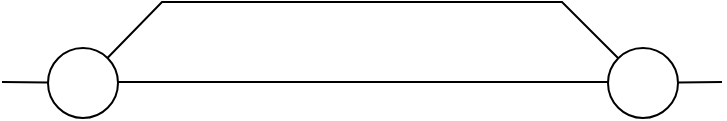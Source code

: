 <mxfile version="24.0.1" type="github">
  <diagram name="Page-1" id="6gWPEMETjJz6Jln8jHfX">
    <mxGraphModel dx="2058" dy="1103" grid="1" gridSize="10" guides="1" tooltips="1" connect="1" arrows="1" fold="1" page="1" pageScale="1" pageWidth="850" pageHeight="1100" math="0" shadow="0">
      <root>
        <mxCell id="0" />
        <mxCell id="1" parent="0" />
        <mxCell id="sM3u0f4Afnb12L3-TfQ_-1" value="" style="endArrow=none;html=1;rounded=0;" edge="1" parent="1">
          <mxGeometry width="50" height="50" relative="1" as="geometry">
            <mxPoint x="98" y="80" as="sourcePoint" />
            <mxPoint x="343" y="80" as="targetPoint" />
          </mxGeometry>
        </mxCell>
        <mxCell id="sM3u0f4Afnb12L3-TfQ_-2" value="" style="endArrow=none;html=1;rounded=0;" edge="1" parent="1" source="sM3u0f4Afnb12L3-TfQ_-6" target="sM3u0f4Afnb12L3-TfQ_-7">
          <mxGeometry width="50" height="50" relative="1" as="geometry">
            <mxPoint x="100" y="60" as="sourcePoint" />
            <mxPoint x="340" y="60" as="targetPoint" />
            <Array as="points">
              <mxPoint x="120" y="40" />
              <mxPoint x="320" y="40" />
            </Array>
          </mxGeometry>
        </mxCell>
        <mxCell id="sM3u0f4Afnb12L3-TfQ_-3" value="" style="endArrow=none;html=1;rounded=0;" edge="1" parent="1" target="sM3u0f4Afnb12L3-TfQ_-6">
          <mxGeometry width="50" height="50" relative="1" as="geometry">
            <mxPoint x="40" y="80" as="sourcePoint" />
            <mxPoint x="40" y="80" as="targetPoint" />
          </mxGeometry>
        </mxCell>
        <mxCell id="sM3u0f4Afnb12L3-TfQ_-4" value="" style="endArrow=none;html=1;rounded=0;" edge="1" parent="1" source="sM3u0f4Afnb12L3-TfQ_-7">
          <mxGeometry width="50" height="50" relative="1" as="geometry">
            <mxPoint x="410" y="78" as="sourcePoint" />
            <mxPoint x="400" y="80" as="targetPoint" />
          </mxGeometry>
        </mxCell>
        <mxCell id="sM3u0f4Afnb12L3-TfQ_-6" value="" style="ellipse;whiteSpace=wrap;html=1;aspect=fixed;" vertex="1" parent="1">
          <mxGeometry x="63" y="63" width="35" height="35" as="geometry" />
        </mxCell>
        <mxCell id="sM3u0f4Afnb12L3-TfQ_-7" value="" style="ellipse;whiteSpace=wrap;html=1;aspect=fixed;" vertex="1" parent="1">
          <mxGeometry x="343" y="63" width="35" height="35" as="geometry" />
        </mxCell>
      </root>
    </mxGraphModel>
  </diagram>
</mxfile>
